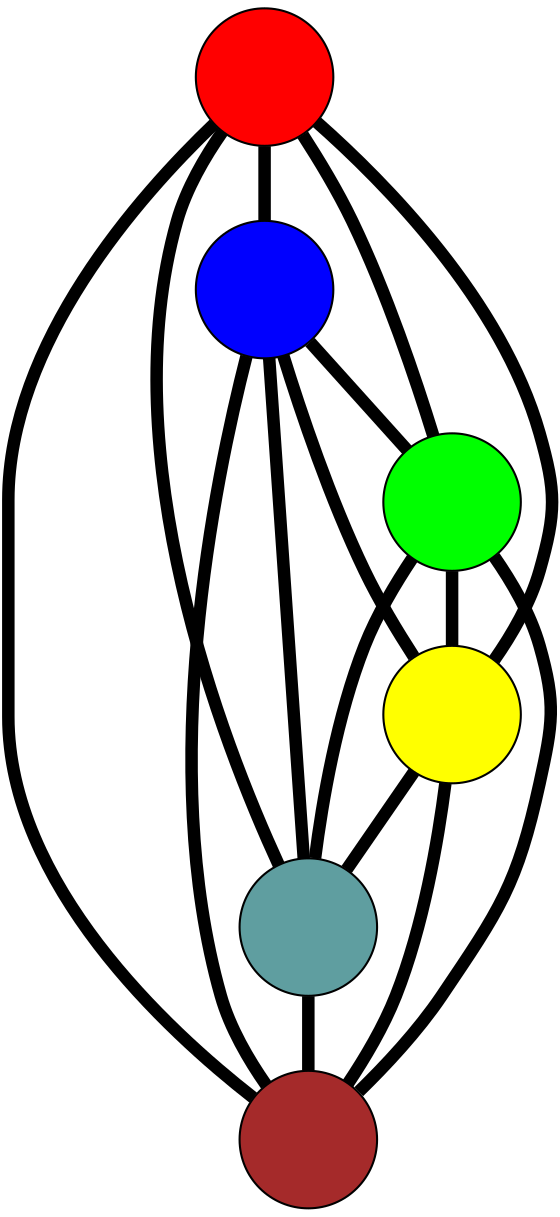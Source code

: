 graph G {
	graph [bb="-119.88,-133.65,140.05,133.91",
		overlap=false,
		sep=0.0,
		splines=true
	];
	node [color=black,
		fixedsize=true,
		fontname="Latin Modern Math",
		fontsize=42,
		height=.92,
		label="\N",
		penwidth=1,
		shape=circle,
		width=.92
	];
	edge [color=black,
		penwidth=6,
		style=bold
	];
	0	 [fillcolor=red,
		height=0.91667,
		label="",
		pos="-86.537,-69.535",
		style=filled,
		width=0.91667];
	1	 [fillcolor=blue,
		height=0.91667,
		label="",
		pos="-12.53,-0.22248",
		style=filled,
		width=0.91667];
	0 -- 1	 [pos="-62.304,-46.839 -54.126,-39.18 -44.999,-30.632 -36.817,-22.969"];
	2	 [fillcolor=green,
		height=0.91667,
		label="",
		pos="39.858,-100.65",
		style=filled,
		width=0.91667];
	0 -- 2	 [pos="-54.315,-77.467 -35.299,-82.149 -11.311,-88.054 7.6953,-92.733"];
	3	 [fillcolor=yellow,
		height=0.91667,
		label="",
		pos="39.034,100.91",
		style=filled,
		width=0.91667];
	0 -- 3	 [pos="-72.509,-39.149 -63.276,-20.477 -50.282,3.514 -35.984,22.992 -21.093,43.277 -1.2375,63.676 14.306,78.512"];
	4	 [fillcolor=cadetblue,
		height=0.91667,
		label="",
		pos="107.05,0.46914",
		style=filled,
		width=0.91667];
	0 -- 4	 [pos="-55.434,-58.287 -19.414,-45.263 39.583,-23.928 75.706,-10.866"];
	5	 [fillcolor=brown,
		height=0.91667,
		label="",
		pos="-86.879,69.024",
		style=filled,
		width=0.91667];
	0 -- 5	 [pos="-86.619,-36.346 -86.673,-14.57 -86.743,13.808 -86.796,35.626"];
	1 -- 2	 [pos="2.7639,-29.541 9.5894,-42.625 17.617,-58.014 24.455,-71.123"];
	1 -- 3	 [pos="2.5232,29.303 9.2413,42.479 17.142,57.977 23.873,71.178"];
	1 -- 4	 [pos="20.781,-0.029828 37.367,0.0661 57.36,0.18173 73.921,0.27752"];
	1 -- 5	 [pos="-36.874,22.451 -45.09,30.103 -54.259,38.643 -62.479,46.299"];
	2 -- 3	 [pos="39.722,-67.366 39.57,-30.019 39.323,30.214 39.17,67.581"];
	2 -- 4	 [pos="58.22,-73.019 67.701,-58.751 79.236,-41.392 88.714,-27.129"];
	2 -- 5	 [pos="14.929,-78.582 -0.73839,-63.952 -20.75,-43.806 -35.744,-23.677 -50.348,-4.0726 -63.579,20.183 -72.922,38.965"];
	3 -- 4	 [pos="57.621,73.468 67.218,59.295 78.895,42.051 88.489,27.883"];
	3 -- 5	 [pos="6.9351,92.785 -12.009,87.987 -35.905,81.935 -54.838,77.139"];
	4 -- 5	 [pos="75.895,11.484 39.812,24.239 -19.29,45.131 -55.476,57.923"];
}
